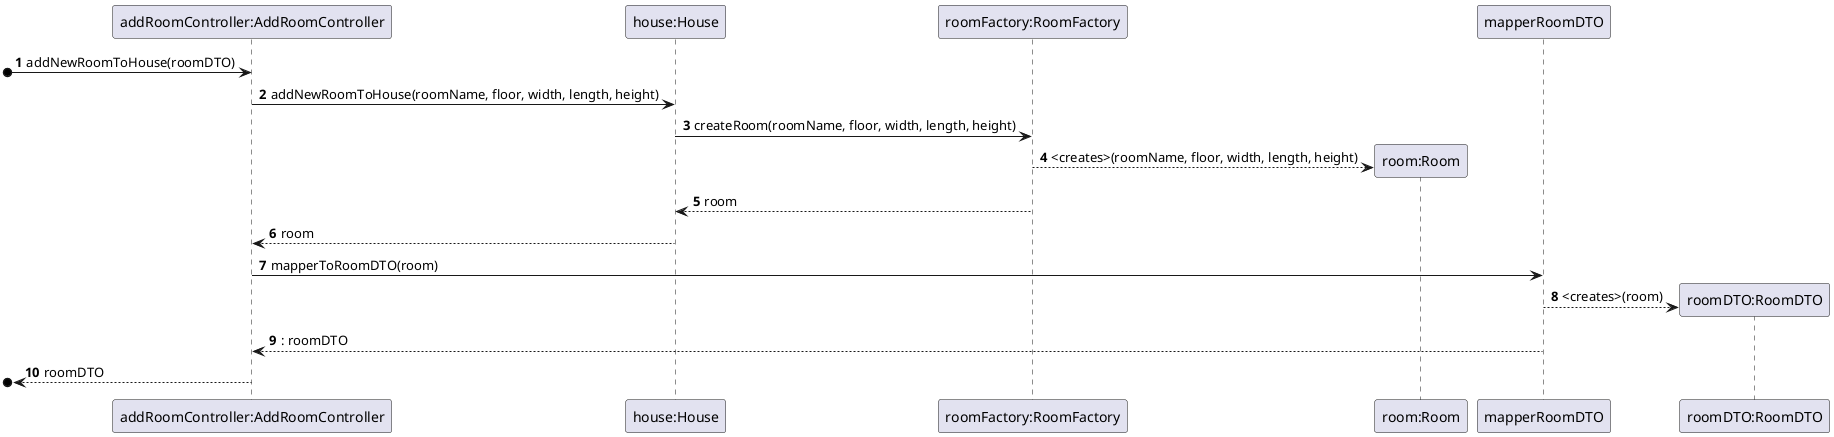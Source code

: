 @startuml


autonumber

participant "addRoomController:AddRoomController" as ARC
participant "house:House" as H
participant "roomFactory:RoomFactory" as RF
participant "room:Room" as R
participant "mapperRoomDTO" as M
participant "roomDTO:RoomDTO" as DTO

[o-> ARC: addNewRoomToHouse(roomDTO)
ARC -> H: addNewRoomToHouse(roomName, floor, width, length, height)
H -> RF: createRoom(roomName, floor, width, length, height)
RF --> R**: <creates>(roomName, floor, width, length, height)
H <-- RF: room


H --> ARC: room
ARC -> M: mapperToRoomDTO(room)
M --> DTO**: <creates>(room)
M --> ARC: : roomDTO
[o<--ARC: roomDTO




@enduml